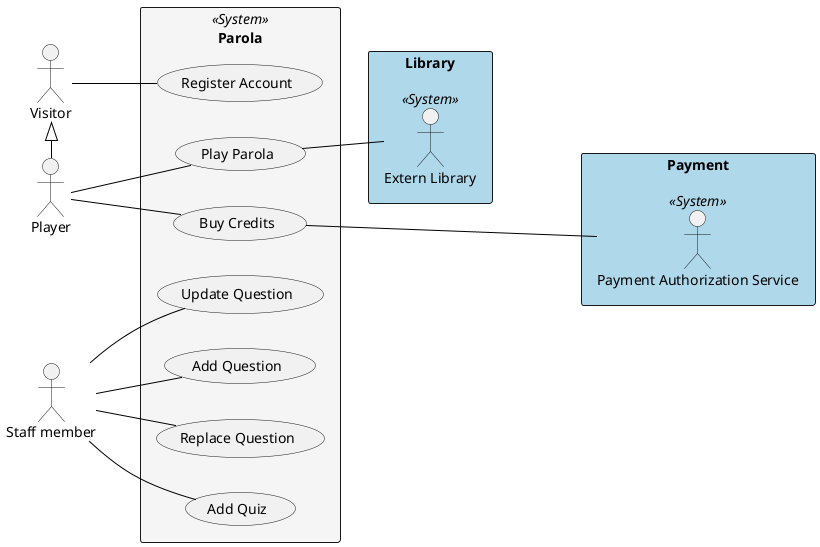 @startuml
skinparam class {
BackgroundColor #FAFAFA
ArrowColor Black
BorderColor Black
BackgroundColor<<Foo>> DarkGrey
}
skinparam classAttributeIconSize 0
skinparam backgroundcolor white

left to right direction
actor Visitor as u
actor Player as p
actor "Staff member" as s

rectangle Payment #B0D8EB {
    actor "Payment Authorization Service" as payment <<System>>
}

rectangle Library #B0D8EB {
    actor "Extern Library" as extern <<System>>
}

rectangle Parola <<System>> #F5F5F5 {
    usecase "Register Account" as UC1
    usecase "Play Parola" as UC2
	usecase "Add Quiz" as UC3
	usecase "Add Question" as UC4
	usecase "Update Question" as UC5
	usecase "Replace Question" as UC6
    usecase "Buy Credits" as UC7
}


u -- UC1
p -- UC2
s -- UC3
s -up- UC4
s -- UC5
extern -up- UC2
s -- UC6
p -- UC7

p -left-|> u

UC7 ---- payment
@enduml